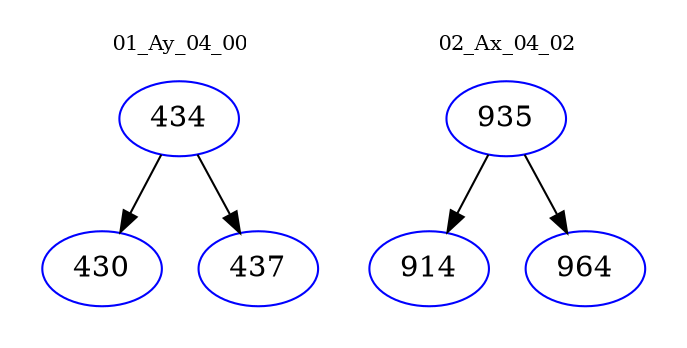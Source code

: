 digraph{
subgraph cluster_0 {
color = white
label = "01_Ay_04_00";
fontsize=10;
T0_434 [label="434", color="blue"]
T0_434 -> T0_430 [color="black"]
T0_430 [label="430", color="blue"]
T0_434 -> T0_437 [color="black"]
T0_437 [label="437", color="blue"]
}
subgraph cluster_1 {
color = white
label = "02_Ax_04_02";
fontsize=10;
T1_935 [label="935", color="blue"]
T1_935 -> T1_914 [color="black"]
T1_914 [label="914", color="blue"]
T1_935 -> T1_964 [color="black"]
T1_964 [label="964", color="blue"]
}
}
